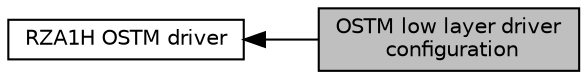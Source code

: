 digraph "OSTM low layer driver configuration"
{
  edge [fontname="Helvetica",fontsize="10",labelfontname="Helvetica",labelfontsize="10"];
  node [fontname="Helvetica",fontsize="10",shape=box];
  rankdir=LR;
  Node2 [label="RZA1H OSTM driver",height=0.2,width=0.4,color="black", fillcolor="white", style="filled",URL="$d3/dcb/group__SSGSTARC__37__OSTM__DRIVER.html",tooltip="This interface provides access to the OSTM peripheral See OSTM High Level Driver API for details."];
  Node1 [label="OSTM low layer driver\l configuration",height=0.2,width=0.4,color="black", fillcolor="grey75", style="filled", fontcolor="black",tooltip="This interface allows control of the OSTM interface on the RZA1H Stream-IT board."];
  Node2->Node1 [shape=plaintext, dir="back", style="solid"];
}
